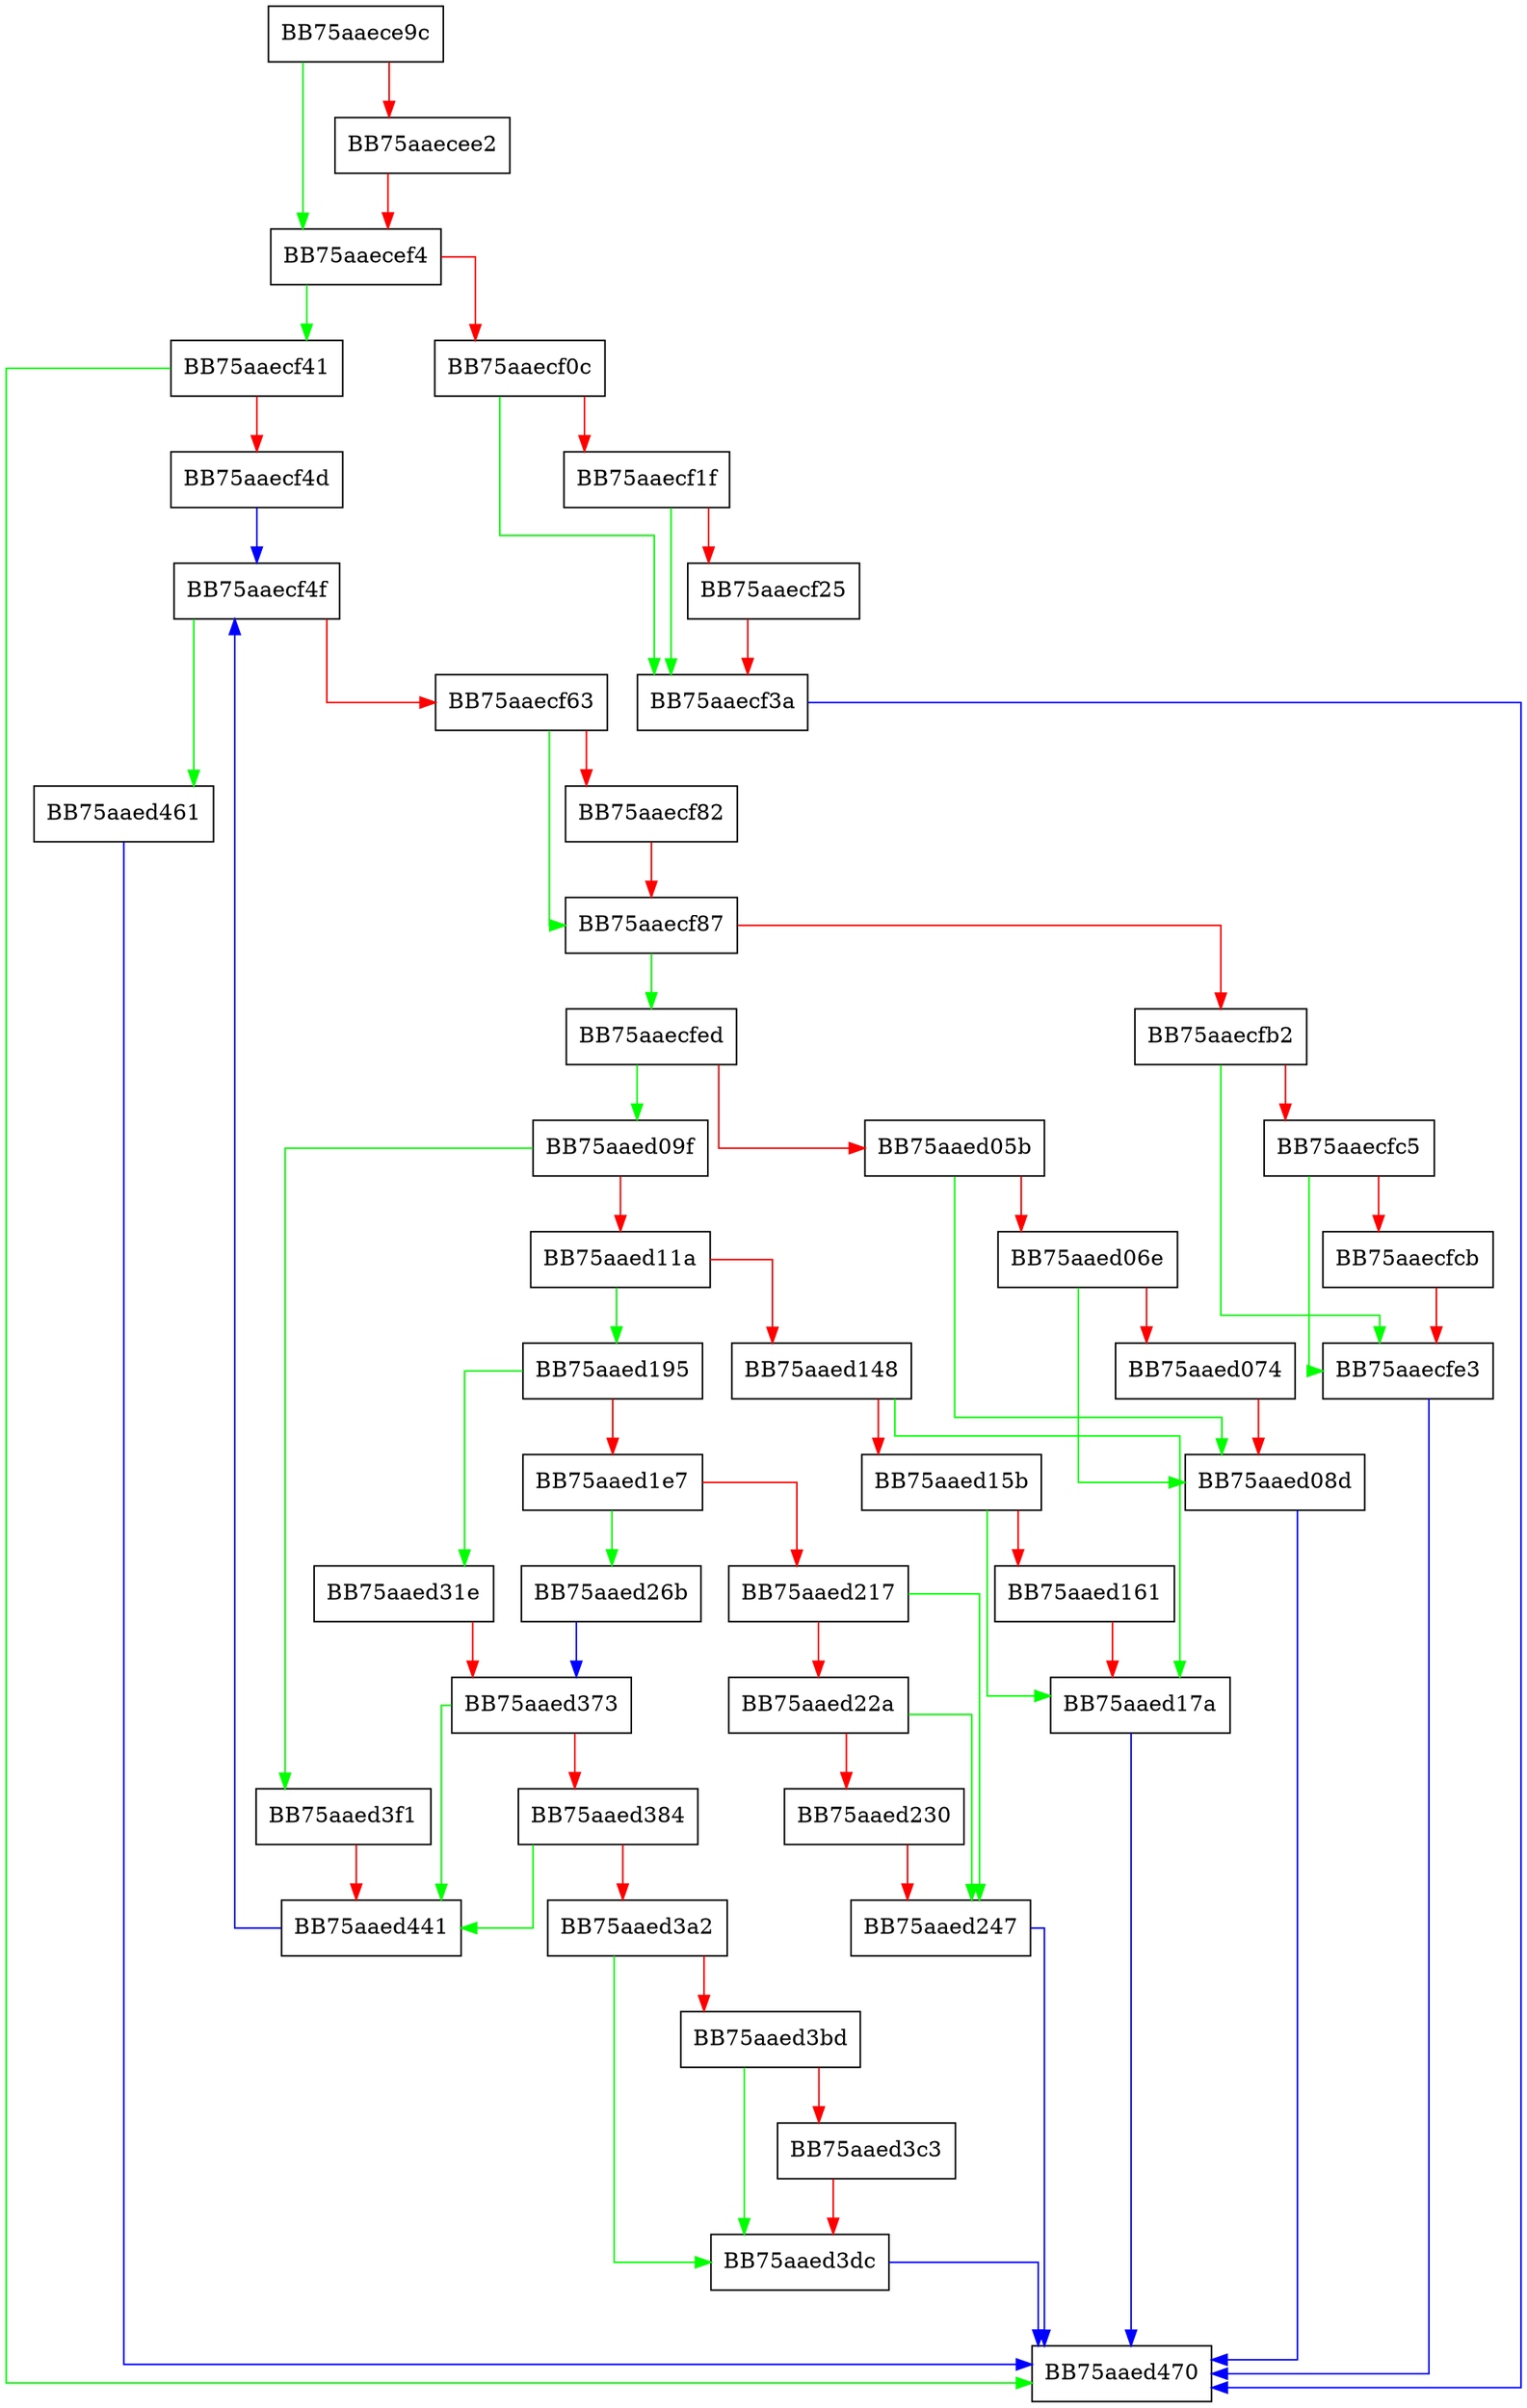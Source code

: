 digraph GetSamplesFromManifest {
  node [shape="box"];
  graph [splines=ortho];
  BB75aaece9c -> BB75aaecef4 [color="green"];
  BB75aaece9c -> BB75aaecee2 [color="red"];
  BB75aaecee2 -> BB75aaecef4 [color="red"];
  BB75aaecef4 -> BB75aaecf41 [color="green"];
  BB75aaecef4 -> BB75aaecf0c [color="red"];
  BB75aaecf0c -> BB75aaecf3a [color="green"];
  BB75aaecf0c -> BB75aaecf1f [color="red"];
  BB75aaecf1f -> BB75aaecf3a [color="green"];
  BB75aaecf1f -> BB75aaecf25 [color="red"];
  BB75aaecf25 -> BB75aaecf3a [color="red"];
  BB75aaecf3a -> BB75aaed470 [color="blue"];
  BB75aaecf41 -> BB75aaed470 [color="green"];
  BB75aaecf41 -> BB75aaecf4d [color="red"];
  BB75aaecf4d -> BB75aaecf4f [color="blue"];
  BB75aaecf4f -> BB75aaed461 [color="green"];
  BB75aaecf4f -> BB75aaecf63 [color="red"];
  BB75aaecf63 -> BB75aaecf87 [color="green"];
  BB75aaecf63 -> BB75aaecf82 [color="red"];
  BB75aaecf82 -> BB75aaecf87 [color="red"];
  BB75aaecf87 -> BB75aaecfed [color="green"];
  BB75aaecf87 -> BB75aaecfb2 [color="red"];
  BB75aaecfb2 -> BB75aaecfe3 [color="green"];
  BB75aaecfb2 -> BB75aaecfc5 [color="red"];
  BB75aaecfc5 -> BB75aaecfe3 [color="green"];
  BB75aaecfc5 -> BB75aaecfcb [color="red"];
  BB75aaecfcb -> BB75aaecfe3 [color="red"];
  BB75aaecfe3 -> BB75aaed470 [color="blue"];
  BB75aaecfed -> BB75aaed09f [color="green"];
  BB75aaecfed -> BB75aaed05b [color="red"];
  BB75aaed05b -> BB75aaed08d [color="green"];
  BB75aaed05b -> BB75aaed06e [color="red"];
  BB75aaed06e -> BB75aaed08d [color="green"];
  BB75aaed06e -> BB75aaed074 [color="red"];
  BB75aaed074 -> BB75aaed08d [color="red"];
  BB75aaed08d -> BB75aaed470 [color="blue"];
  BB75aaed09f -> BB75aaed3f1 [color="green"];
  BB75aaed09f -> BB75aaed11a [color="red"];
  BB75aaed11a -> BB75aaed195 [color="green"];
  BB75aaed11a -> BB75aaed148 [color="red"];
  BB75aaed148 -> BB75aaed17a [color="green"];
  BB75aaed148 -> BB75aaed15b [color="red"];
  BB75aaed15b -> BB75aaed17a [color="green"];
  BB75aaed15b -> BB75aaed161 [color="red"];
  BB75aaed161 -> BB75aaed17a [color="red"];
  BB75aaed17a -> BB75aaed470 [color="blue"];
  BB75aaed195 -> BB75aaed31e [color="green"];
  BB75aaed195 -> BB75aaed1e7 [color="red"];
  BB75aaed1e7 -> BB75aaed26b [color="green"];
  BB75aaed1e7 -> BB75aaed217 [color="red"];
  BB75aaed217 -> BB75aaed247 [color="green"];
  BB75aaed217 -> BB75aaed22a [color="red"];
  BB75aaed22a -> BB75aaed247 [color="green"];
  BB75aaed22a -> BB75aaed230 [color="red"];
  BB75aaed230 -> BB75aaed247 [color="red"];
  BB75aaed247 -> BB75aaed470 [color="blue"];
  BB75aaed26b -> BB75aaed373 [color="blue"];
  BB75aaed31e -> BB75aaed373 [color="red"];
  BB75aaed373 -> BB75aaed441 [color="green"];
  BB75aaed373 -> BB75aaed384 [color="red"];
  BB75aaed384 -> BB75aaed441 [color="green"];
  BB75aaed384 -> BB75aaed3a2 [color="red"];
  BB75aaed3a2 -> BB75aaed3dc [color="green"];
  BB75aaed3a2 -> BB75aaed3bd [color="red"];
  BB75aaed3bd -> BB75aaed3dc [color="green"];
  BB75aaed3bd -> BB75aaed3c3 [color="red"];
  BB75aaed3c3 -> BB75aaed3dc [color="red"];
  BB75aaed3dc -> BB75aaed470 [color="blue"];
  BB75aaed3f1 -> BB75aaed441 [color="red"];
  BB75aaed441 -> BB75aaecf4f [color="blue"];
  BB75aaed461 -> BB75aaed470 [color="blue"];
}